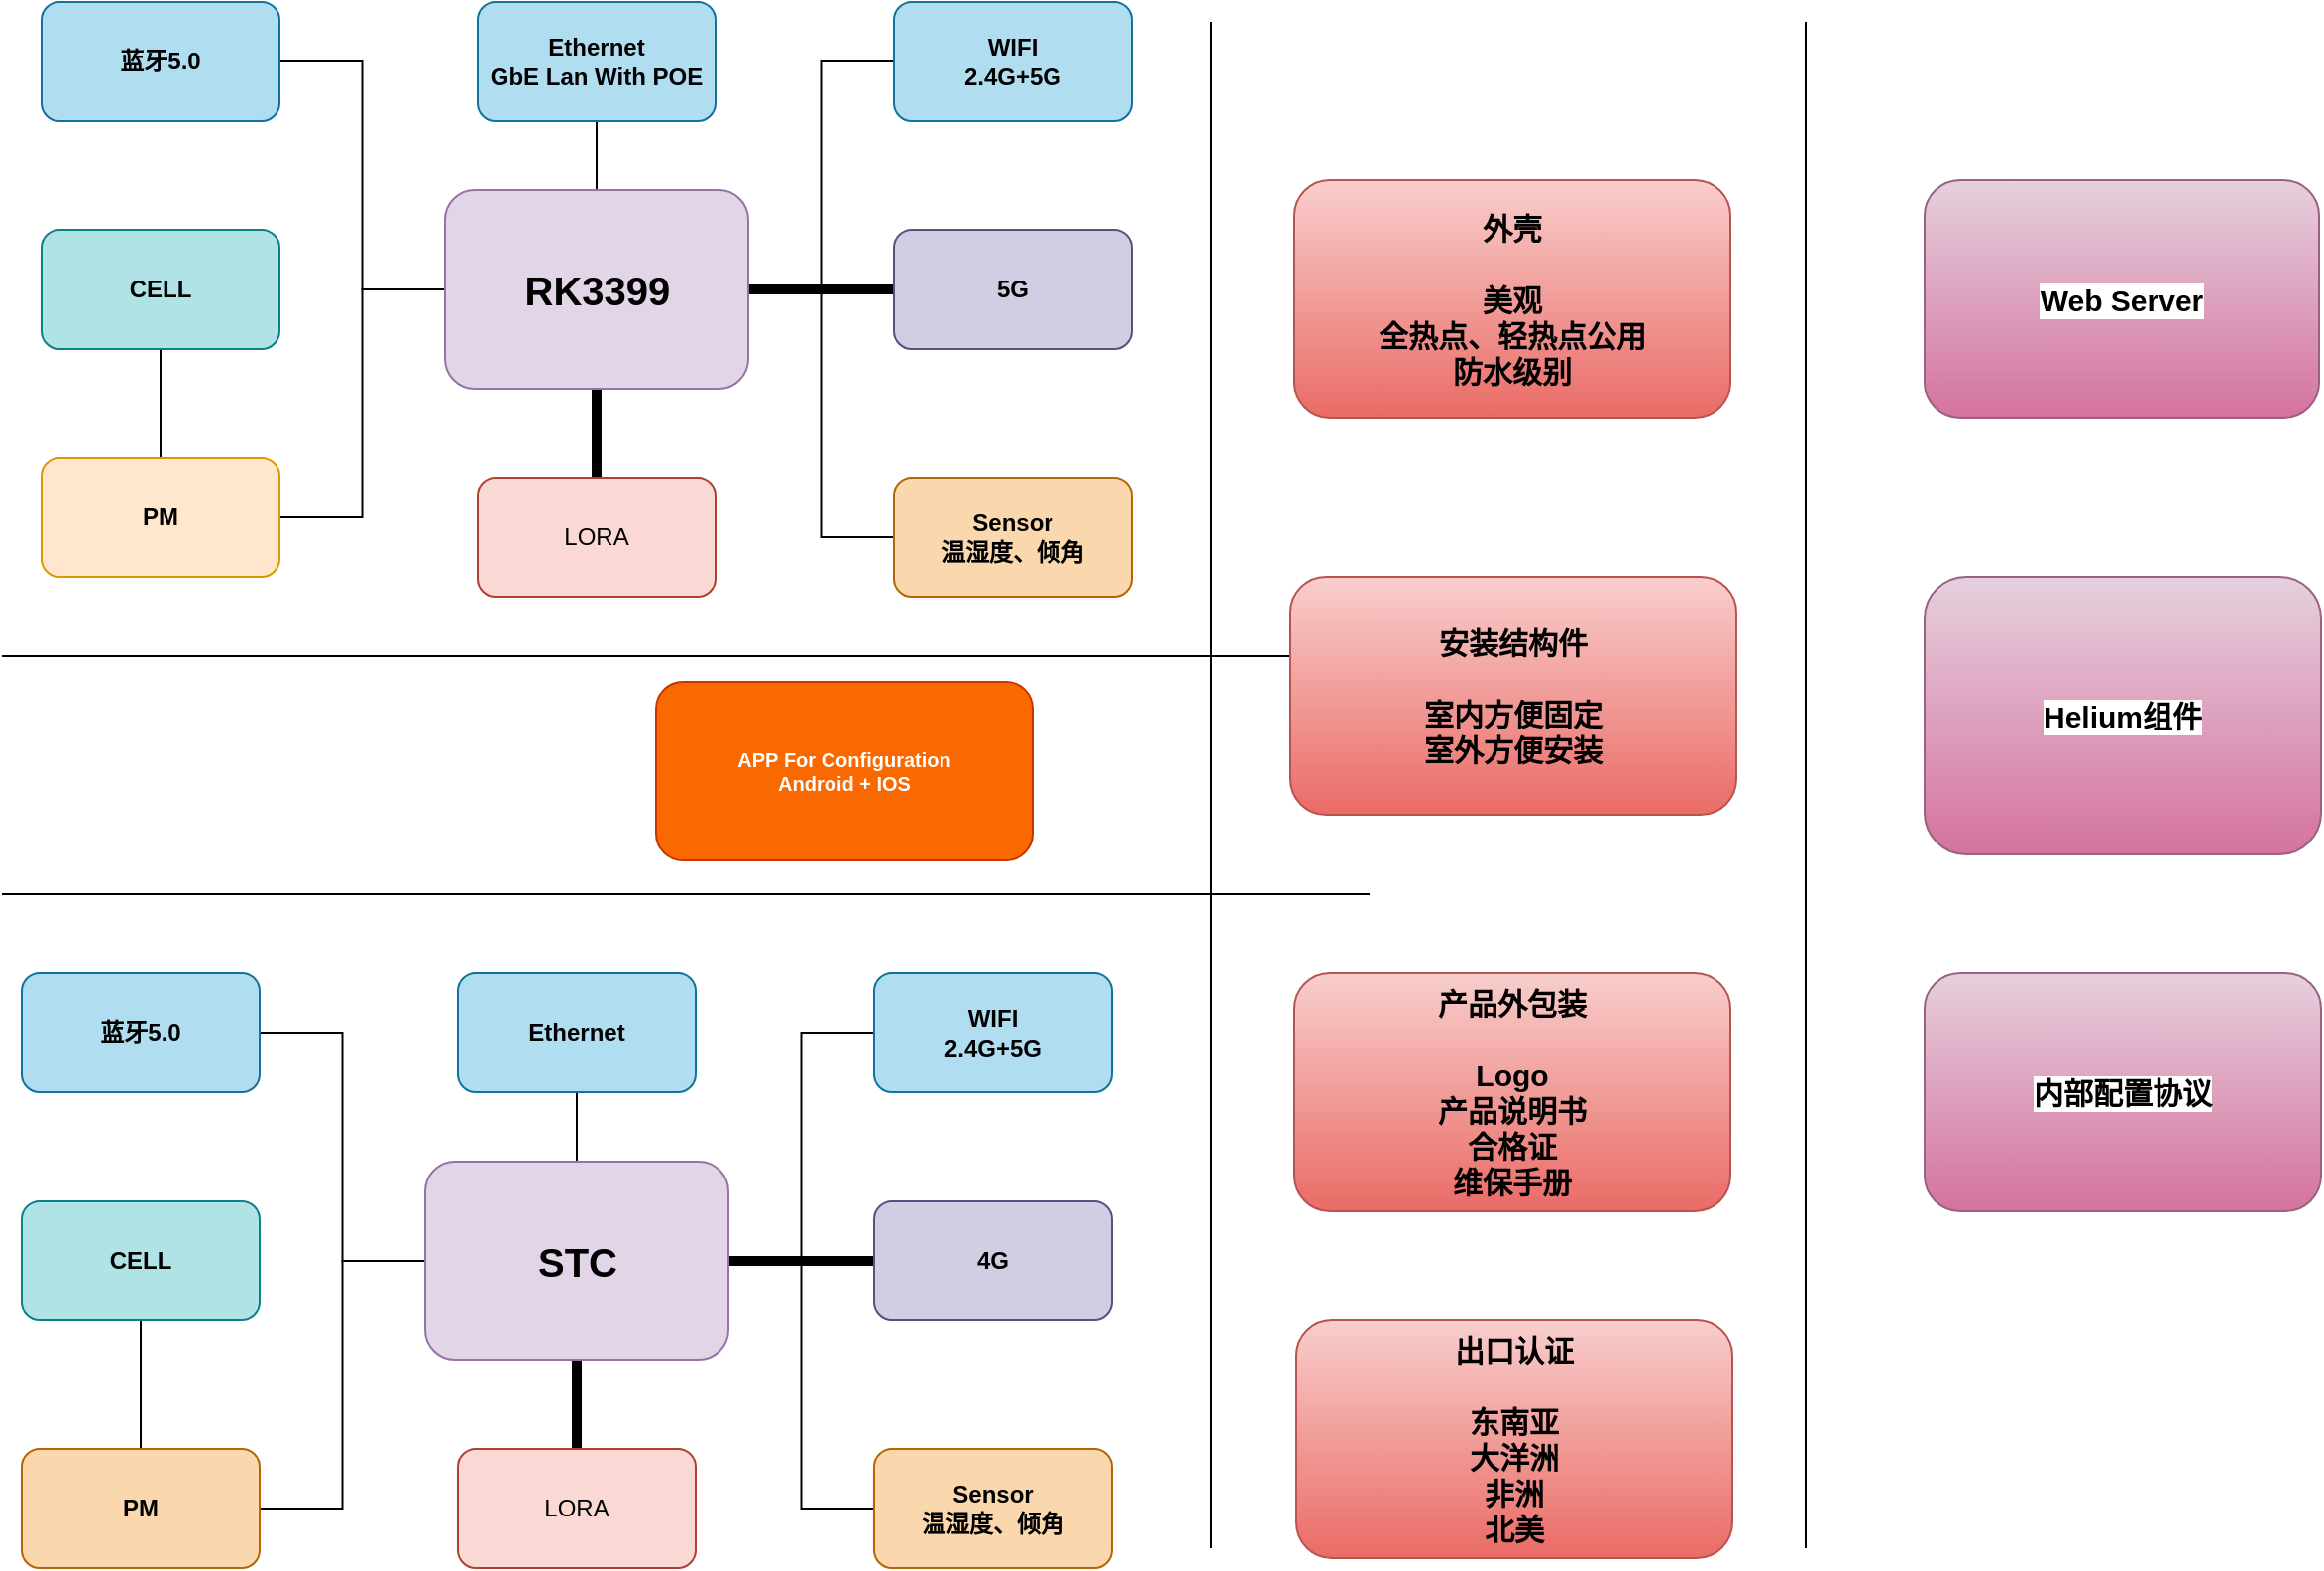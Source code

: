 <mxfile version="16.6.5" type="github" pages="2">
  <diagram id="iKRTfIvsgAHTzPborcKI" name="Full">
    <mxGraphModel dx="1422" dy="802" grid="1" gridSize="10" guides="1" tooltips="1" connect="1" arrows="1" fold="1" page="1" pageScale="1" pageWidth="827" pageHeight="1169" math="0" shadow="0">
      <root>
        <mxCell id="0" />
        <mxCell id="1" parent="0" />
        <mxCell id="aC08C6gNYoCpae9THRba-24" style="edgeStyle=orthogonalEdgeStyle;rounded=0;orthogonalLoop=1;jettySize=auto;html=1;exitX=0;exitY=0.5;exitDx=0;exitDy=0;entryX=1;entryY=0.5;entryDx=0;entryDy=0;strokeColor=default;endArrow=none;endFill=0;" edge="1" parent="1" source="kR9M7E9QdsosyzwSM0mt-1" target="aC08C6gNYoCpae9THRba-23">
          <mxGeometry relative="1" as="geometry" />
        </mxCell>
        <mxCell id="aC08C6gNYoCpae9THRba-12" style="edgeStyle=orthogonalEdgeStyle;rounded=0;orthogonalLoop=1;jettySize=auto;html=1;endArrow=none;endFill=0;strokeWidth=5;" edge="1" parent="1" source="kR9M7E9QdsosyzwSM0mt-1" target="aC08C6gNYoCpae9THRba-2">
          <mxGeometry relative="1" as="geometry" />
        </mxCell>
        <mxCell id="aC08C6gNYoCpae9THRba-13" style="edgeStyle=orthogonalEdgeStyle;rounded=0;orthogonalLoop=1;jettySize=auto;html=1;entryX=0.5;entryY=0;entryDx=0;entryDy=0;endArrow=none;endFill=0;strokeWidth=5;" edge="1" parent="1" source="kR9M7E9QdsosyzwSM0mt-1" target="aC08C6gNYoCpae9THRba-1">
          <mxGeometry relative="1" as="geometry">
            <mxPoint x="410" y="460" as="targetPoint" />
          </mxGeometry>
        </mxCell>
        <object label="" id="aC08C6gNYoCpae9THRba-15">
          <mxCell style="edgeStyle=orthogonalEdgeStyle;rounded=0;orthogonalLoop=1;jettySize=auto;html=1;exitX=1;exitY=0.5;exitDx=0;exitDy=0;entryX=0;entryY=0.5;entryDx=0;entryDy=0;endArrow=none;endFill=0;" edge="1" parent="1" source="kR9M7E9QdsosyzwSM0mt-1" target="aC08C6gNYoCpae9THRba-4">
            <mxGeometry relative="1" as="geometry" />
          </mxCell>
        </object>
        <mxCell id="aC08C6gNYoCpae9THRba-17" style="edgeStyle=orthogonalEdgeStyle;rounded=0;orthogonalLoop=1;jettySize=auto;html=1;exitX=0.5;exitY=0;exitDx=0;exitDy=0;endArrow=none;endFill=0;" edge="1" parent="1" source="kR9M7E9QdsosyzwSM0mt-1" target="aC08C6gNYoCpae9THRba-3">
          <mxGeometry relative="1" as="geometry" />
        </mxCell>
        <mxCell id="aC08C6gNYoCpae9THRba-18" style="edgeStyle=orthogonalEdgeStyle;rounded=0;orthogonalLoop=1;jettySize=auto;html=1;exitX=0;exitY=0.5;exitDx=0;exitDy=0;endArrow=none;endFill=0;entryX=1;entryY=0.5;entryDx=0;entryDy=0;" edge="1" parent="1" source="kR9M7E9QdsosyzwSM0mt-1" target="aC08C6gNYoCpae9THRba-8">
          <mxGeometry relative="1" as="geometry" />
        </mxCell>
        <mxCell id="aC08C6gNYoCpae9THRba-25" style="edgeStyle=orthogonalEdgeStyle;rounded=0;orthogonalLoop=1;jettySize=auto;html=1;exitX=1;exitY=0.5;exitDx=0;exitDy=0;entryX=0;entryY=0.5;entryDx=0;entryDy=0;endArrow=none;endFill=0;" edge="1" parent="1" source="kR9M7E9QdsosyzwSM0mt-1" target="aC08C6gNYoCpae9THRba-6">
          <mxGeometry relative="1" as="geometry" />
        </mxCell>
        <mxCell id="kR9M7E9QdsosyzwSM0mt-1" value="RK3399" style="rounded=1;whiteSpace=wrap;html=1;fillColor=#e1d5e7;strokeColor=#9673a6;fontStyle=1;fontSize=20;" parent="1" vertex="1">
          <mxGeometry x="333.5" y="325" width="153" height="100" as="geometry" />
        </mxCell>
        <mxCell id="aC08C6gNYoCpae9THRba-1" value="LORA" style="rounded=1;whiteSpace=wrap;html=1;fillColor=#fad9d5;strokeColor=#ae4132;" vertex="1" parent="1">
          <mxGeometry x="350" y="470" width="120" height="60" as="geometry" />
        </mxCell>
        <mxCell id="aC08C6gNYoCpae9THRba-2" value="5G" style="rounded=1;whiteSpace=wrap;html=1;fillColor=#d0cee2;strokeColor=#56517e;fontStyle=1" vertex="1" parent="1">
          <mxGeometry x="560" y="345" width="120" height="60" as="geometry" />
        </mxCell>
        <mxCell id="aC08C6gNYoCpae9THRba-3" value="Ethernet&lt;br&gt;GbE Lan With POE" style="rounded=1;whiteSpace=wrap;html=1;fillColor=#b1ddf0;strokeColor=#10739e;fontStyle=1" vertex="1" parent="1">
          <mxGeometry x="350" y="230" width="120" height="60" as="geometry" />
        </mxCell>
        <mxCell id="aC08C6gNYoCpae9THRba-4" value="WIFI&lt;br&gt;2.4G+5G" style="rounded=1;whiteSpace=wrap;html=1;fillColor=#b1ddf0;strokeColor=#10739e;fontStyle=1" vertex="1" parent="1">
          <mxGeometry x="560" y="230" width="120" height="60" as="geometry" />
        </mxCell>
        <mxCell id="aC08C6gNYoCpae9THRba-6" value="Sensor&lt;br&gt;温湿度、倾角" style="rounded=1;whiteSpace=wrap;html=1;fillColor=#fad7ac;strokeColor=#b46504;fontStyle=1" vertex="1" parent="1">
          <mxGeometry x="560" y="470" width="120" height="60" as="geometry" />
        </mxCell>
        <mxCell id="aC08C6gNYoCpae9THRba-49" value="" style="edgeStyle=orthogonalEdgeStyle;rounded=0;orthogonalLoop=1;jettySize=auto;html=1;fontSize=1;endArrow=none;endFill=0;strokeColor=default;strokeWidth=1;" edge="1" parent="1" source="aC08C6gNYoCpae9THRba-8" target="aC08C6gNYoCpae9THRba-46">
          <mxGeometry relative="1" as="geometry" />
        </mxCell>
        <mxCell id="aC08C6gNYoCpae9THRba-8" value="PM" style="rounded=1;whiteSpace=wrap;html=1;fillColor=#ffe6cc;fontStyle=1;strokeColor=#d79b00;" vertex="1" parent="1">
          <mxGeometry x="130" y="460" width="120" height="60" as="geometry" />
        </mxCell>
        <mxCell id="aC08C6gNYoCpae9THRba-23" value="蓝牙5.0" style="rounded=1;whiteSpace=wrap;html=1;fillColor=#b1ddf0;strokeColor=#10739e;fontStyle=1" vertex="1" parent="1">
          <mxGeometry x="130" y="230" width="120" height="60" as="geometry" />
        </mxCell>
        <mxCell id="aC08C6gNYoCpae9THRba-29" style="edgeStyle=orthogonalEdgeStyle;rounded=0;orthogonalLoop=1;jettySize=auto;html=1;exitX=0;exitY=0.5;exitDx=0;exitDy=0;entryX=1;entryY=0.5;entryDx=0;entryDy=0;strokeColor=default;endArrow=none;endFill=0;" edge="1" parent="1" source="aC08C6gNYoCpae9THRba-36" target="aC08C6gNYoCpae9THRba-45">
          <mxGeometry relative="1" as="geometry" />
        </mxCell>
        <mxCell id="aC08C6gNYoCpae9THRba-30" style="edgeStyle=orthogonalEdgeStyle;rounded=0;orthogonalLoop=1;jettySize=auto;html=1;endArrow=none;endFill=0;strokeWidth=5;" edge="1" parent="1" source="aC08C6gNYoCpae9THRba-36" target="aC08C6gNYoCpae9THRba-38">
          <mxGeometry relative="1" as="geometry" />
        </mxCell>
        <mxCell id="aC08C6gNYoCpae9THRba-31" style="edgeStyle=orthogonalEdgeStyle;rounded=0;orthogonalLoop=1;jettySize=auto;html=1;entryX=0.5;entryY=0;entryDx=0;entryDy=0;endArrow=none;endFill=0;strokeWidth=5;" edge="1" parent="1" source="aC08C6gNYoCpae9THRba-36" target="aC08C6gNYoCpae9THRba-37">
          <mxGeometry relative="1" as="geometry">
            <mxPoint x="400" y="950" as="targetPoint" />
          </mxGeometry>
        </mxCell>
        <object label="" id="aC08C6gNYoCpae9THRba-32">
          <mxCell style="edgeStyle=orthogonalEdgeStyle;rounded=0;orthogonalLoop=1;jettySize=auto;html=1;exitX=1;exitY=0.5;exitDx=0;exitDy=0;entryX=0;entryY=0.5;entryDx=0;entryDy=0;endArrow=none;endFill=0;" edge="1" parent="1" source="aC08C6gNYoCpae9THRba-36" target="aC08C6gNYoCpae9THRba-40">
            <mxGeometry relative="1" as="geometry" />
          </mxCell>
        </object>
        <mxCell id="aC08C6gNYoCpae9THRba-33" style="edgeStyle=orthogonalEdgeStyle;rounded=0;orthogonalLoop=1;jettySize=auto;html=1;exitX=0.5;exitY=0;exitDx=0;exitDy=0;endArrow=none;endFill=0;" edge="1" parent="1" source="aC08C6gNYoCpae9THRba-36" target="aC08C6gNYoCpae9THRba-39">
          <mxGeometry relative="1" as="geometry" />
        </mxCell>
        <mxCell id="aC08C6gNYoCpae9THRba-34" style="edgeStyle=orthogonalEdgeStyle;rounded=0;orthogonalLoop=1;jettySize=auto;html=1;exitX=0;exitY=0.5;exitDx=0;exitDy=0;endArrow=none;endFill=0;entryX=1;entryY=0.5;entryDx=0;entryDy=0;" edge="1" parent="1" source="aC08C6gNYoCpae9THRba-36" target="aC08C6gNYoCpae9THRba-43">
          <mxGeometry relative="1" as="geometry" />
        </mxCell>
        <mxCell id="aC08C6gNYoCpae9THRba-35" style="edgeStyle=orthogonalEdgeStyle;rounded=0;orthogonalLoop=1;jettySize=auto;html=1;exitX=1;exitY=0.5;exitDx=0;exitDy=0;entryX=0;entryY=0.5;entryDx=0;entryDy=0;endArrow=none;endFill=0;" edge="1" parent="1" source="aC08C6gNYoCpae9THRba-36" target="aC08C6gNYoCpae9THRba-41">
          <mxGeometry relative="1" as="geometry" />
        </mxCell>
        <mxCell id="aC08C6gNYoCpae9THRba-36" value="STC" style="rounded=1;whiteSpace=wrap;html=1;fillColor=#e1d5e7;strokeColor=#9673a6;fontStyle=1;fontSize=20;" vertex="1" parent="1">
          <mxGeometry x="323.5" y="815" width="153" height="100" as="geometry" />
        </mxCell>
        <mxCell id="aC08C6gNYoCpae9THRba-37" value="LORA" style="rounded=1;whiteSpace=wrap;html=1;fillColor=#fad9d5;strokeColor=#ae4132;" vertex="1" parent="1">
          <mxGeometry x="340" y="960" width="120" height="60" as="geometry" />
        </mxCell>
        <mxCell id="aC08C6gNYoCpae9THRba-38" value="4G" style="rounded=1;whiteSpace=wrap;html=1;fillColor=#d0cee2;strokeColor=#56517e;fontStyle=1" vertex="1" parent="1">
          <mxGeometry x="550" y="835" width="120" height="60" as="geometry" />
        </mxCell>
        <mxCell id="aC08C6gNYoCpae9THRba-39" value="Ethernet" style="rounded=1;whiteSpace=wrap;html=1;fillColor=#b1ddf0;strokeColor=#10739e;fontStyle=1" vertex="1" parent="1">
          <mxGeometry x="340" y="720" width="120" height="60" as="geometry" />
        </mxCell>
        <mxCell id="aC08C6gNYoCpae9THRba-40" value="WIFI&lt;br&gt;2.4G+5G" style="rounded=1;whiteSpace=wrap;html=1;fillColor=#b1ddf0;strokeColor=#10739e;fontStyle=1" vertex="1" parent="1">
          <mxGeometry x="550" y="720" width="120" height="60" as="geometry" />
        </mxCell>
        <mxCell id="aC08C6gNYoCpae9THRba-41" value="Sensor&lt;br&gt;温湿度、倾角" style="rounded=1;whiteSpace=wrap;html=1;fillColor=#fad7ac;strokeColor=#b46504;fontStyle=1" vertex="1" parent="1">
          <mxGeometry x="550" y="960" width="120" height="60" as="geometry" />
        </mxCell>
        <mxCell id="aC08C6gNYoCpae9THRba-42" value="" style="edgeStyle=orthogonalEdgeStyle;rounded=0;orthogonalLoop=1;jettySize=auto;html=1;endArrow=none;endFill=0;" edge="1" parent="1" source="aC08C6gNYoCpae9THRba-43" target="aC08C6gNYoCpae9THRba-44">
          <mxGeometry relative="1" as="geometry" />
        </mxCell>
        <mxCell id="aC08C6gNYoCpae9THRba-43" value="PM" style="rounded=1;whiteSpace=wrap;html=1;fillColor=#fad7ac;strokeColor=#b46504;fontStyle=1" vertex="1" parent="1">
          <mxGeometry x="120" y="960" width="120" height="60" as="geometry" />
        </mxCell>
        <mxCell id="aC08C6gNYoCpae9THRba-44" value="CELL" style="rounded=1;whiteSpace=wrap;html=1;fillColor=#b0e3e6;strokeColor=#0e8088;fontStyle=1" vertex="1" parent="1">
          <mxGeometry x="120" y="835" width="120" height="60" as="geometry" />
        </mxCell>
        <mxCell id="aC08C6gNYoCpae9THRba-45" value="蓝牙5.0" style="rounded=1;whiteSpace=wrap;html=1;fillColor=#b1ddf0;strokeColor=#10739e;fontStyle=1" vertex="1" parent="1">
          <mxGeometry x="120" y="720" width="120" height="60" as="geometry" />
        </mxCell>
        <mxCell id="aC08C6gNYoCpae9THRba-46" value="CELL" style="rounded=1;whiteSpace=wrap;html=1;fillColor=#b0e3e6;strokeColor=#0e8088;fontStyle=1" vertex="1" parent="1">
          <mxGeometry x="130" y="345" width="120" height="60" as="geometry" />
        </mxCell>
        <mxCell id="aC08C6gNYoCpae9THRba-52" value="" style="endArrow=none;html=1;rounded=0;fontSize=1;strokeColor=default;strokeWidth=1;" edge="1" parent="1">
          <mxGeometry width="50" height="50" relative="1" as="geometry">
            <mxPoint x="110" y="560" as="sourcePoint" />
            <mxPoint x="800" y="560" as="targetPoint" />
          </mxGeometry>
        </mxCell>
        <mxCell id="aC08C6gNYoCpae9THRba-53" value="" style="endArrow=none;html=1;rounded=0;fontSize=1;strokeColor=default;strokeWidth=1;" edge="1" parent="1">
          <mxGeometry width="50" height="50" relative="1" as="geometry">
            <mxPoint x="110" y="680" as="sourcePoint" />
            <mxPoint x="800" y="680" as="targetPoint" />
          </mxGeometry>
        </mxCell>
        <mxCell id="aC08C6gNYoCpae9THRba-54" value="APP&amp;nbsp;For Configuration&lt;br style=&quot;font-size: 10px&quot;&gt;Android + IOS" style="rounded=1;whiteSpace=wrap;html=1;fontSize=10;fillColor=#fa6800;fontColor=#FFFFFF;strokeColor=#C73500;fontStyle=1" vertex="1" parent="1">
          <mxGeometry x="440" y="573" width="190" height="90" as="geometry" />
        </mxCell>
        <mxCell id="aC08C6gNYoCpae9THRba-55" value="" style="endArrow=none;html=1;rounded=0;fontSize=10;fontColor=#FFFFFF;strokeColor=default;strokeWidth=1;" edge="1" parent="1">
          <mxGeometry width="50" height="50" relative="1" as="geometry">
            <mxPoint x="720" y="1010" as="sourcePoint" />
            <mxPoint x="720" y="240" as="targetPoint" />
          </mxGeometry>
        </mxCell>
        <mxCell id="aC08C6gNYoCpae9THRba-57" value="外壳&lt;br style=&quot;font-size: 15px;&quot;&gt;&lt;br style=&quot;font-size: 15px;&quot;&gt;美观&lt;br style=&quot;font-size: 15px;&quot;&gt;全热点、轻热点公用&lt;br style=&quot;font-size: 15px;&quot;&gt;防水级别" style="rounded=1;whiteSpace=wrap;html=1;fontSize=15;fillColor=#f8cecc;gradientColor=#ea6b66;strokeColor=#b85450;fontStyle=1" vertex="1" parent="1">
          <mxGeometry x="762" y="320" width="220" height="120" as="geometry" />
        </mxCell>
        <mxCell id="aC08C6gNYoCpae9THRba-58" value="安装结构件&lt;br style=&quot;font-size: 15px;&quot;&gt;&lt;br style=&quot;font-size: 15px;&quot;&gt;室内方便固定&lt;br style=&quot;font-size: 15px;&quot;&gt;室外方便安装" style="rounded=1;whiteSpace=wrap;html=1;fontSize=15;fillColor=#f8cecc;gradientColor=#ea6b66;strokeColor=#b85450;fontStyle=1" vertex="1" parent="1">
          <mxGeometry x="760" y="520" width="225" height="120" as="geometry" />
        </mxCell>
        <mxCell id="aC08C6gNYoCpae9THRba-59" value="产品外包装&lt;br style=&quot;font-size: 15px;&quot;&gt;&lt;br style=&quot;font-size: 15px;&quot;&gt;Logo&lt;br style=&quot;font-size: 15px;&quot;&gt;产品说明书&lt;br style=&quot;font-size: 15px;&quot;&gt;合格证&lt;br style=&quot;font-size: 15px;&quot;&gt;维保手册" style="rounded=1;whiteSpace=wrap;html=1;fontSize=15;fillColor=#f8cecc;gradientColor=#ea6b66;strokeColor=#b85450;fontStyle=1" vertex="1" parent="1">
          <mxGeometry x="762" y="720" width="220" height="120" as="geometry" />
        </mxCell>
        <mxCell id="aC08C6gNYoCpae9THRba-60" value="" style="endArrow=none;html=1;rounded=0;fontSize=10;fontColor=#FFFFFF;strokeColor=default;strokeWidth=1;" edge="1" parent="1">
          <mxGeometry width="50" height="50" relative="1" as="geometry">
            <mxPoint x="1020" y="1010" as="sourcePoint" />
            <mxPoint x="1020" y="240" as="targetPoint" />
          </mxGeometry>
        </mxCell>
        <mxCell id="aC08C6gNYoCpae9THRba-61" value="Web Server" style="rounded=1;whiteSpace=wrap;html=1;labelBackgroundColor=#ffffff;fontSize=15;fillColor=#e6d0de;strokeColor=#996185;gradientColor=#d5739d;fontColor=#000000;fontStyle=1" vertex="1" parent="1">
          <mxGeometry x="1080" y="320" width="199" height="120" as="geometry" />
        </mxCell>
        <mxCell id="aC08C6gNYoCpae9THRba-63" value="内部配置协议" style="rounded=1;whiteSpace=wrap;html=1;labelBackgroundColor=#ffffff;fontSize=15;fillColor=#e6d0de;strokeColor=#996185;gradientColor=#d5739d;fontColor=#000000;fontStyle=1" vertex="1" parent="1">
          <mxGeometry x="1080" y="720" width="200" height="120" as="geometry" />
        </mxCell>
        <mxCell id="aC08C6gNYoCpae9THRba-64" value="Helium组件" style="rounded=1;whiteSpace=wrap;html=1;labelBackgroundColor=#ffffff;fontSize=15;fillColor=#e6d0de;strokeColor=#996185;gradientColor=#d5739d;fontColor=#000000;fontStyle=1" vertex="1" parent="1">
          <mxGeometry x="1080" y="520" width="200" height="140" as="geometry" />
        </mxCell>
        <mxCell id="aC08C6gNYoCpae9THRba-68" value="出口认证&lt;br style=&quot;font-size: 15px&quot;&gt;&lt;br style=&quot;font-size: 15px&quot;&gt;东南亚&lt;br style=&quot;font-size: 15px&quot;&gt;大洋洲&lt;br&gt;非洲&lt;br&gt;北美" style="rounded=1;whiteSpace=wrap;html=1;fontSize=15;fillColor=#f8cecc;gradientColor=#ea6b66;strokeColor=#b85450;fontStyle=1" vertex="1" parent="1">
          <mxGeometry x="763" y="895" width="220" height="120" as="geometry" />
        </mxCell>
      </root>
    </mxGraphModel>
  </diagram>
  <diagram id="KRt99qneUdd1r6ccrVmF" name="Light">
    <mxGraphModel dx="1422" dy="802" grid="1" gridSize="10" guides="1" tooltips="1" connect="1" arrows="1" fold="1" page="1" pageScale="1" pageWidth="827" pageHeight="1169" math="0" shadow="0">
      <root>
        <mxCell id="w6mHL5BMN2BuMj6q8qPe-0" />
        <mxCell id="w6mHL5BMN2BuMj6q8qPe-1" parent="w6mHL5BMN2BuMj6q8qPe-0" />
      </root>
    </mxGraphModel>
  </diagram>
</mxfile>
